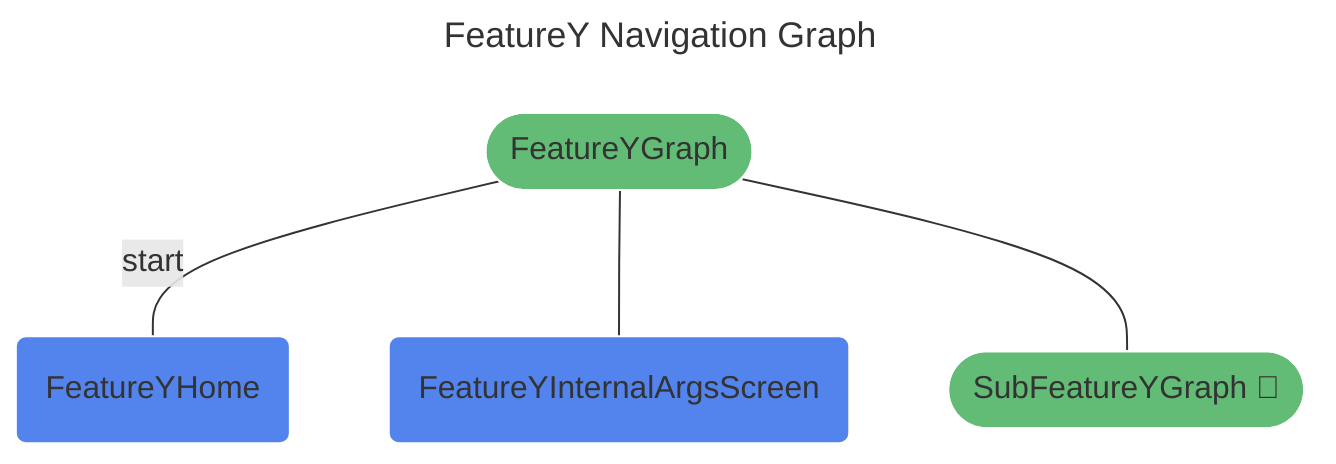 ---
title: FeatureY Navigation Graph
---
%%{init: {'theme':'base', 'themeVariables': { 'primaryTextColor': '#fff' }}%%
graph TD
feature_y(["FeatureYGraph"]) -- "start" --- feature_y_home("FeatureYHome")
feature_y(["FeatureYGraph"]) --- feature_y_internal_args_screen("FeatureYInternalArgsScreen")
feature_y(["FeatureYGraph"]) --- sub_feature_y_nav_g(["SubFeatureYGraph 🧩"])

click sub_feature_y_nav_g "SubFeatureYNavGraph.mmd" "See SubFeatureYGraph details" _blank

classDef destination fill:#5383EC,stroke:#ffffff;
class feature_y_home,feature_y_internal_args_screen destination;
classDef navgraph fill:#63BC76,stroke:#ffffff;
class feature_y,sub_feature_y_nav_g navgraph;